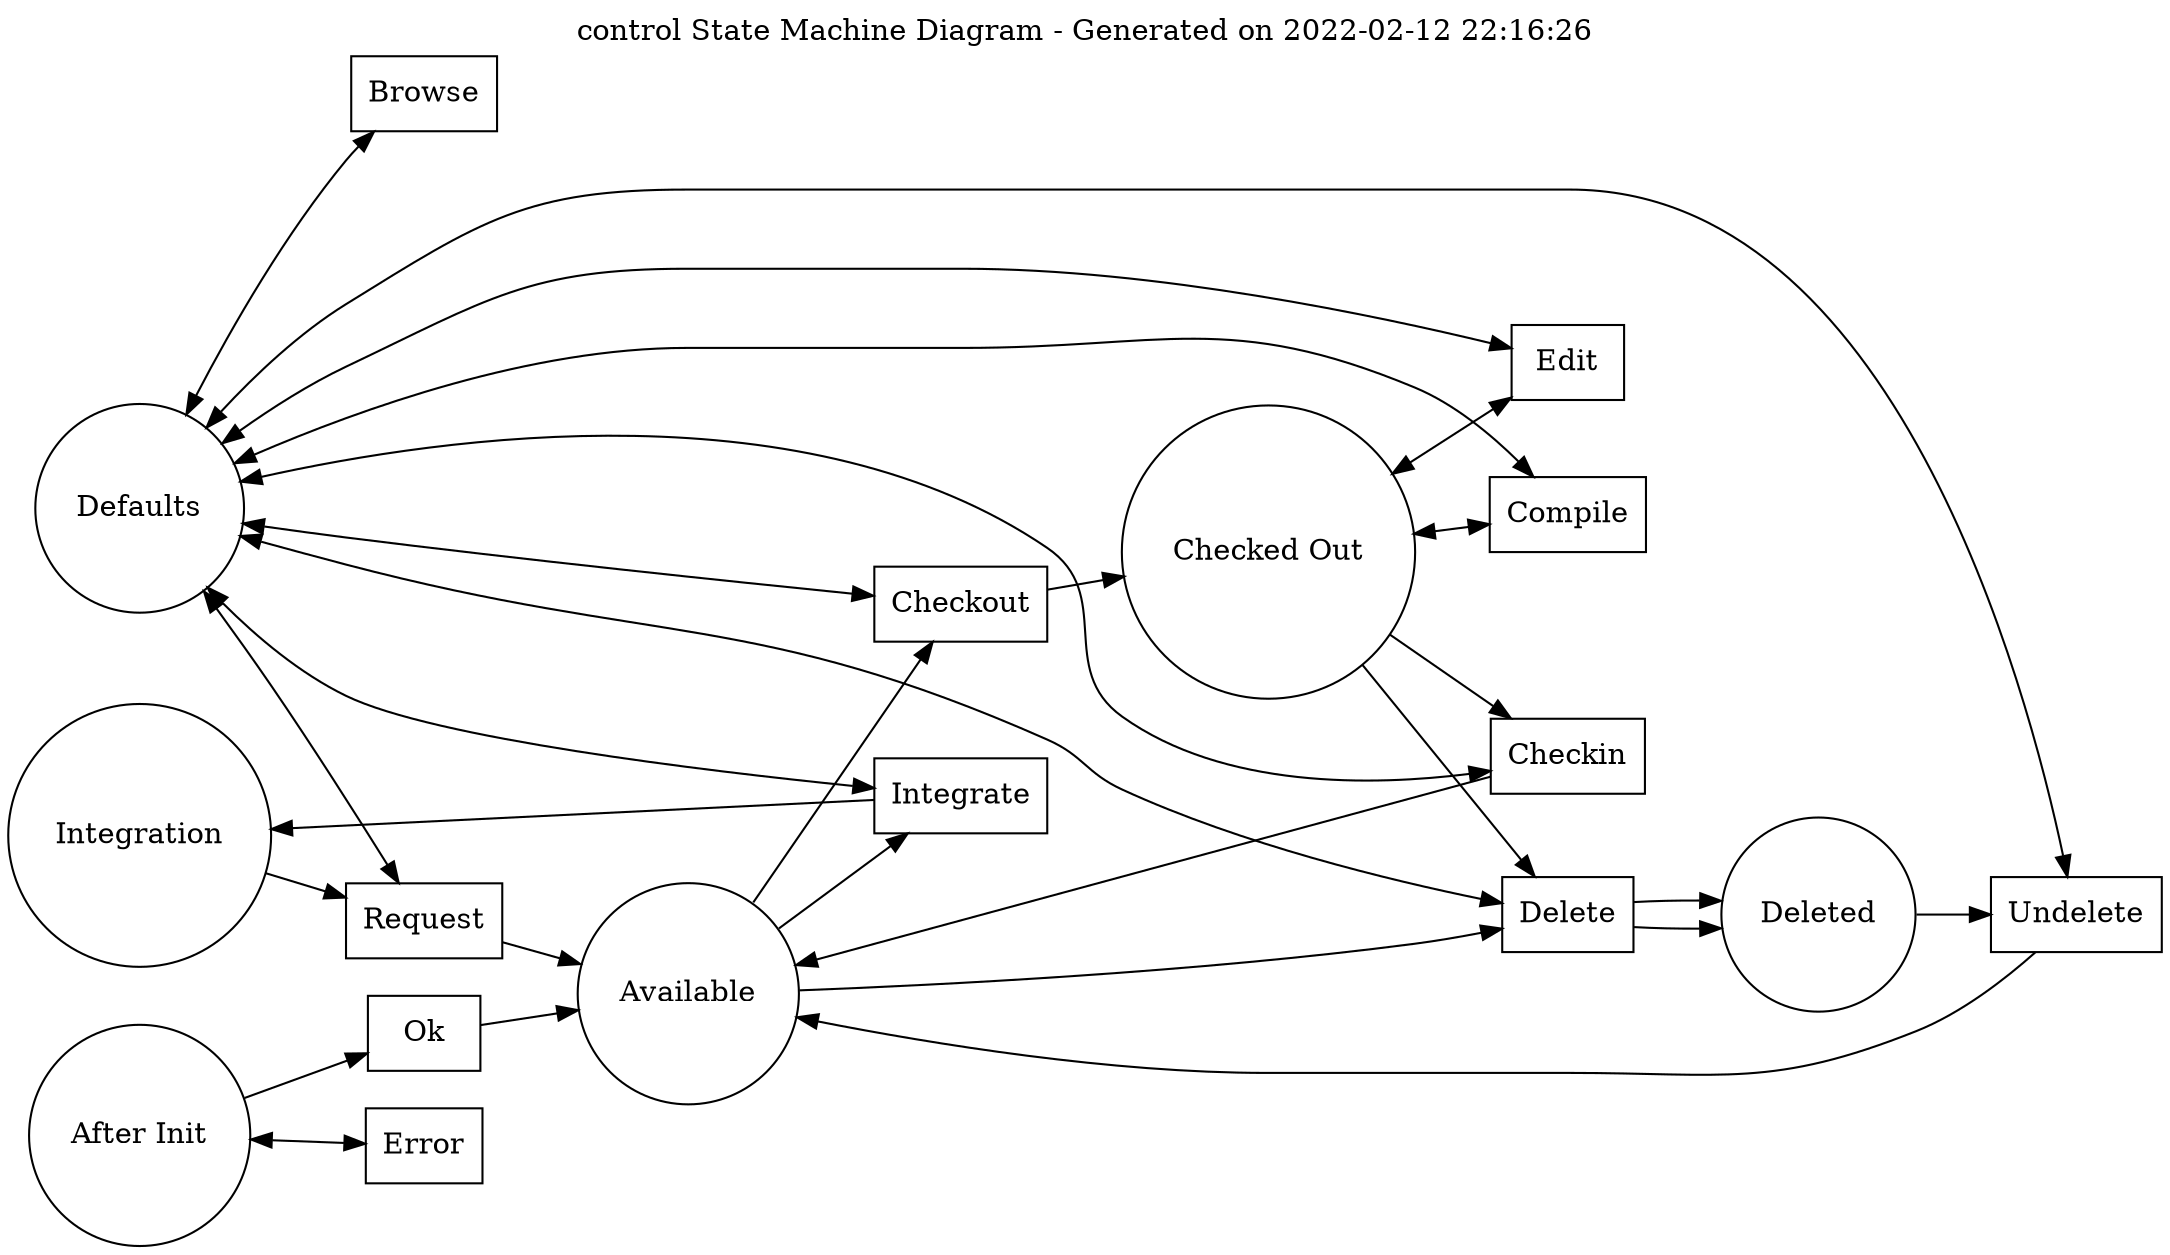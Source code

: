 digraph finite_state_machine {
rankdir=LR;
graph [ dpi = 700 ];
size="24,24";
node [shape = circle, label="Integration"] "Integration_State";
node [shape = circle, label="Available"] "Available_State";
node [shape = circle, label="After Init"] "After Init_State";
node [shape = circle, label="Deleted"] "Deleted_State";
node [shape = circle, label="Checked Out"] "Checked Out_State";
node [shape = circle, label="Defaults"] "Defaults_State";
node [shape = box, label="Compile"] "Compile_Event";
node [shape = box, label="Integrate"] "Integrate_Event";
node [shape = box, label="Edit"] "Edit_Event";
node [shape = box, label="Browse"] "Browse_Event";
node [shape = box, label="Error"] "Error_Event";
node [shape = box, label="Checkout"] "Checkout_Event";
node [shape = box, label="Request"] "Request_Event";
node [shape = box, label="Delete"] "Delete_Event";
node [shape = box, label="Undelete"] "Undelete_Event";
node [shape = box, label="Checkin"] "Checkin_Event";
node [shape = box, label="Ok"] "Ok_Event";
edge [dir="forward"] "After Init_State" -> "Ok_Event";
edge [dir="forward"] "Ok_Event" -> "Available_State";
edge [dir="both"] "After Init_State" -> "Error_Event";
edge [dir="forward"] "Available_State" -> "Checkout_Event";
edge [dir="forward"] "Checkout_Event" -> "Checked Out_State";
edge [dir="forward"] "Available_State" -> "Delete_Event";
edge [dir="forward"] "Delete_Event" -> "Deleted_State";
edge [dir="forward"] "Available_State" -> "Integrate_Event";
edge [dir="forward"] "Integrate_Event" -> "Integration_State";
edge [dir="forward"] "Checked Out_State" -> "Checkin_Event";
edge [dir="forward"] "Checkin_Event" -> "Available_State";
edge [dir="both"] "Checked Out_State" -> "Edit_Event";
edge [dir="both"] "Checked Out_State" -> "Compile_Event";
edge [dir="forward"] "Checked Out_State" -> "Delete_Event";
edge [dir="forward"] "Delete_Event" -> "Deleted_State";
edge [dir="forward"] "Deleted_State" -> "Undelete_Event";
edge [dir="forward"] "Undelete_Event" -> "Available_State";
edge [dir="forward"] "Integration_State" -> "Request_Event";
edge [dir="forward"] "Request_Event" -> "Available_State";
edge [dir="both"] "Defaults_State" -> "Browse_Event";
edge [dir="both"] "Defaults_State" -> "Checkin_Event";
edge [dir="both"] "Defaults_State" -> "Checkout_Event";
edge [dir="both"] "Defaults_State" -> "Compile_Event";
edge [dir="both"] "Defaults_State" -> "Delete_Event";
edge [dir="both"] "Defaults_State" -> "Edit_Event";
edge [dir="both"] "Defaults_State" -> "Integrate_Event";
edge [dir="both"] "Defaults_State" -> "Request_Event";
edge [dir="both"] "Defaults_State" -> "Undelete_Event";
labelloc="t";
label="control State Machine Diagram - Generated on 2022-02-12 22:16:26";
}
